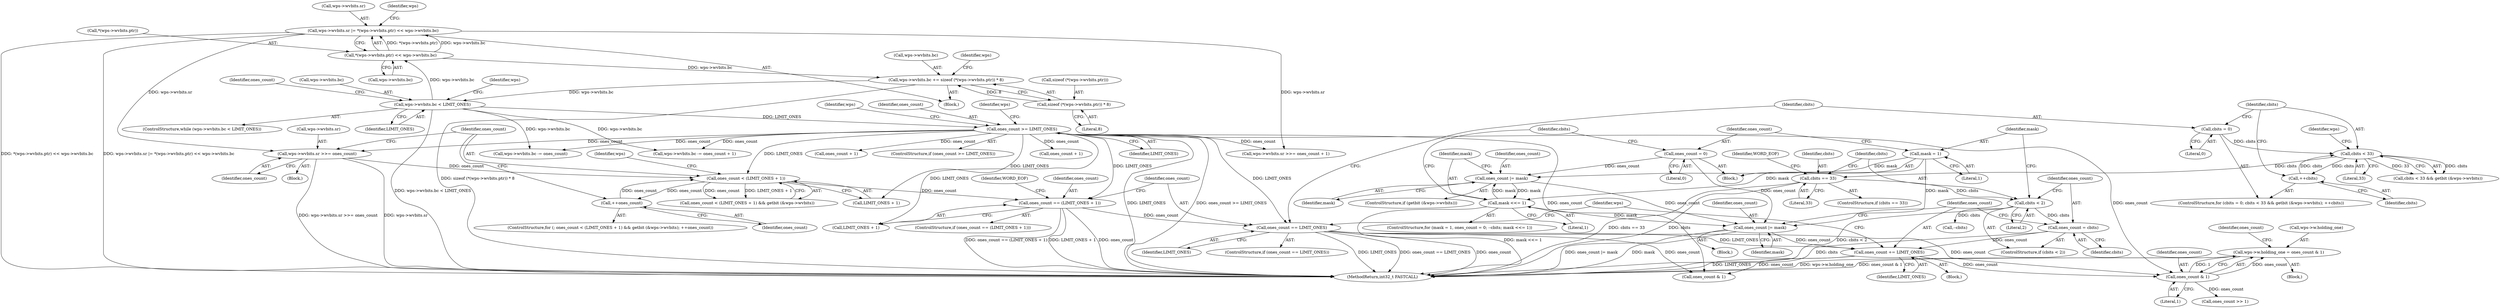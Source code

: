 digraph "0_WavPack_4bc05fc490b66ef2d45b1de26abf1455b486b0dc_0@pointer" {
"1000543" [label="(Call,wps->w.holding_one = ones_count & 1)"];
"1000549" [label="(Call,ones_count & 1)"];
"1000513" [label="(Call,ones_count += LIMIT_ONES)"];
"1000452" [label="(Call,ones_count == LIMIT_ONES)"];
"1000444" [label="(Call,ones_count == (LIMIT_ONES + 1))"];
"1000431" [label="(Call,ones_count < (LIMIT_ONES + 1))"];
"1000422" [label="(Call,wps->wvbits.sr >>= ones_count)"];
"1000369" [label="(Call,wps->wvbits.sr |= *(wps->wvbits.ptr) << wps->wvbits.bc)"];
"1000375" [label="(Call,*(wps->wvbits.ptr) << wps->wvbits.bc)"];
"1000343" [label="(Call,wps->wvbits.bc < LIMIT_ONES)"];
"1000387" [label="(Call,wps->wvbits.bc += sizeof (*(wps->wvbits.ptr)) * 8)"];
"1000393" [label="(Call,sizeof (*(wps->wvbits.ptr)) * 8)"];
"1000411" [label="(Call,ones_count >= LIMIT_ONES)"];
"1000441" [label="(Call,++ones_count)"];
"1000510" [label="(Call,ones_count |= mask)"];
"1000493" [label="(Call,ones_count = 0)"];
"1000507" [label="(Call,ones_count |= mask)"];
"1000498" [label="(Call,mask <<= 1)"];
"1000490" [label="(Call,mask = 1)"];
"1000483" [label="(Call,ones_count = cbits)"];
"1000480" [label="(Call,cbits < 2)"];
"1000474" [label="(Call,cbits == 33)"];
"1000463" [label="(Call,cbits < 33)"];
"1000459" [label="(Call,cbits = 0)"];
"1000471" [label="(Call,++cbits)"];
"1000342" [label="(ControlStructure,while (wps->wvbits.bc < LIMIT_ONES))"];
"1000498" [label="(Call,mask <<= 1)"];
"1000412" [label="(Identifier,ones_count)"];
"1000343" [label="(Call,wps->wvbits.bc < LIMIT_ONES)"];
"1000369" [label="(Call,wps->wvbits.sr |= *(wps->wvbits.ptr) << wps->wvbits.bc)"];
"1000518" [label="(Call,wps->wvbits.bc -= ones_count + 1)"];
"1000474" [label="(Call,cbits == 33)"];
"1000404" [label="(Identifier,ones_count)"];
"1000458" [label="(ControlStructure,for (cbits = 0; cbits < 33 && getbit (&wps->wvbits); ++cbits))"];
"1000514" [label="(Identifier,ones_count)"];
"1000446" [label="(Call,LIMIT_ONES + 1)"];
"1000453" [label="(Identifier,ones_count)"];
"1000481" [label="(Identifier,cbits)"];
"1000450" [label="(Identifier,WORD_EOF)"];
"1000508" [label="(Identifier,ones_count)"];
"1000382" [label="(Call,wps->wvbits.bc)"];
"1000432" [label="(Identifier,ones_count)"];
"1000491" [label="(Identifier,mask)"];
"1000475" [label="(Identifier,cbits)"];
"1000422" [label="(Call,wps->wvbits.sr >>= ones_count)"];
"1000501" [label="(ControlStructure,if (getbit (&wps->wvbits)))"];
"1000476" [label="(Literal,33)"];
"1000533" [label="(Call,ones_count + 1)"];
"1000463" [label="(Call,cbits < 33)"];
"1000497" [label="(Identifier,cbits)"];
"1000489" [label="(Block,)"];
"1000462" [label="(Call,cbits < 33 && getbit (&wps->wvbits))"];
"1000415" [label="(Call,wps->wvbits.bc -= ones_count)"];
"1000480" [label="(Call,cbits < 2)"];
"1000442" [label="(Identifier,ones_count)"];
"1000451" [label="(ControlStructure,if (ones_count == LIMIT_ONES))"];
"1000460" [label="(Identifier,cbits)"];
"1000393" [label="(Call,sizeof (*(wps->wvbits.ptr)) * 8)"];
"1000492" [label="(Literal,1)"];
"1000551" [label="(Literal,1)"];
"1000510" [label="(Call,ones_count |= mask)"];
"1000521" [label="(Identifier,wps)"];
"1000479" [label="(ControlStructure,if (cbits < 2))"];
"1000350" [label="(Block,)"];
"1000496" [label="(Call,--cbits)"];
"1000388" [label="(Call,wps->wvbits.bc)"];
"1000375" [label="(Call,*(wps->wvbits.ptr) << wps->wvbits.bc)"];
"1000433" [label="(Call,LIMIT_ONES + 1)"];
"1000499" [label="(Identifier,mask)"];
"1000413" [label="(Identifier,LIMIT_ONES)"];
"1000429" [label="(ControlStructure,for (; ones_count < (LIMIT_ONES + 1) && getbit (&wps->wvbits); ++ones_count))"];
"1000494" [label="(Identifier,ones_count)"];
"1000485" [label="(Identifier,cbits)"];
"1000452" [label="(Call,ones_count == LIMIT_ONES)"];
"1000376" [label="(Call,*(wps->wvbits.ptr))"];
"1000471" [label="(Call,++cbits)"];
"1000459" [label="(Call,cbits = 0)"];
"1000469" [label="(Identifier,wps)"];
"1000488" [label="(ControlStructure,for (mask = 1, ones_count = 0; --cbits; mask <<= 1))"];
"1000461" [label="(Literal,0)"];
"1000455" [label="(Block,)"];
"1000346" [label="(Identifier,wps)"];
"1000387" [label="(Call,wps->wvbits.bc += sizeof (*(wps->wvbits.ptr)) * 8)"];
"1000829" [label="(MethodReturn,int32_t FASTCALL)"];
"1000567" [label="(Call,ones_count & 1)"];
"1000465" [label="(Literal,33)"];
"1000414" [label="(Block,)"];
"1000418" [label="(Identifier,wps)"];
"1000344" [label="(Call,wps->wvbits.bc)"];
"1000524" [label="(Call,ones_count + 1)"];
"1000423" [label="(Call,wps->wvbits.sr)"];
"1000349" [label="(Identifier,LIMIT_ONES)"];
"1000464" [label="(Identifier,cbits)"];
"1000473" [label="(ControlStructure,if (cbits == 33))"];
"1000484" [label="(Identifier,ones_count)"];
"1000482" [label="(Literal,2)"];
"1000454" [label="(Identifier,LIMIT_ONES)"];
"1000356" [label="(Identifier,wps)"];
"1000370" [label="(Call,wps->wvbits.sr)"];
"1000553" [label="(Identifier,ones_count)"];
"1000441" [label="(Call,++ones_count)"];
"1000549" [label="(Call,ones_count & 1)"];
"1000507" [label="(Call,ones_count |= mask)"];
"1000555" [label="(Call,ones_count >> 1)"];
"1000401" [label="(Literal,8)"];
"1000444" [label="(Call,ones_count == (LIMIT_ONES + 1))"];
"1000500" [label="(Literal,1)"];
"1000390" [label="(Identifier,wps)"];
"1000512" [label="(Identifier,mask)"];
"1000511" [label="(Identifier,ones_count)"];
"1000490" [label="(Call,mask = 1)"];
"1000445" [label="(Identifier,ones_count)"];
"1000410" [label="(ControlStructure,if (ones_count >= LIMIT_ONES))"];
"1000487" [label="(Block,)"];
"1000495" [label="(Literal,0)"];
"1000483" [label="(Call,ones_count = cbits)"];
"1000394" [label="(Call,sizeof (*(wps->wvbits.ptr)))"];
"1000478" [label="(Identifier,WORD_EOF)"];
"1000513" [label="(Call,ones_count += LIMIT_ONES)"];
"1000543" [label="(Call,wps->w.holding_one = ones_count & 1)"];
"1000515" [label="(Identifier,LIMIT_ONES)"];
"1000542" [label="(Block,)"];
"1000527" [label="(Call,wps->wvbits.sr >>= ones_count + 1)"];
"1000493" [label="(Call,ones_count = 0)"];
"1000443" [label="(ControlStructure,if (ones_count == (LIMIT_ONES + 1)))"];
"1000544" [label="(Call,wps->w.holding_one)"];
"1000431" [label="(Call,ones_count < (LIMIT_ONES + 1))"];
"1000472" [label="(Identifier,cbits)"];
"1000539" [label="(Identifier,wps)"];
"1000509" [label="(Identifier,mask)"];
"1000550" [label="(Identifier,ones_count)"];
"1000411" [label="(Call,ones_count >= LIMIT_ONES)"];
"1000428" [label="(Identifier,ones_count)"];
"1000430" [label="(Call,ones_count < (LIMIT_ONES + 1) && getbit (&wps->wvbits))"];
"1000439" [label="(Identifier,wps)"];
"1000543" -> "1000542"  [label="AST: "];
"1000543" -> "1000549"  [label="CFG: "];
"1000544" -> "1000543"  [label="AST: "];
"1000549" -> "1000543"  [label="AST: "];
"1000553" -> "1000543"  [label="CFG: "];
"1000543" -> "1000829"  [label="DDG: wps->w.holding_one"];
"1000543" -> "1000829"  [label="DDG: ones_count & 1"];
"1000549" -> "1000543"  [label="DDG: ones_count"];
"1000549" -> "1000543"  [label="DDG: 1"];
"1000549" -> "1000551"  [label="CFG: "];
"1000550" -> "1000549"  [label="AST: "];
"1000551" -> "1000549"  [label="AST: "];
"1000513" -> "1000549"  [label="DDG: ones_count"];
"1000452" -> "1000549"  [label="DDG: ones_count"];
"1000411" -> "1000549"  [label="DDG: ones_count"];
"1000549" -> "1000555"  [label="DDG: ones_count"];
"1000513" -> "1000455"  [label="AST: "];
"1000513" -> "1000515"  [label="CFG: "];
"1000514" -> "1000513"  [label="AST: "];
"1000515" -> "1000513"  [label="AST: "];
"1000539" -> "1000513"  [label="CFG: "];
"1000513" -> "1000829"  [label="DDG: LIMIT_ONES"];
"1000452" -> "1000513"  [label="DDG: LIMIT_ONES"];
"1000510" -> "1000513"  [label="DDG: ones_count"];
"1000483" -> "1000513"  [label="DDG: ones_count"];
"1000513" -> "1000567"  [label="DDG: ones_count"];
"1000452" -> "1000451"  [label="AST: "];
"1000452" -> "1000454"  [label="CFG: "];
"1000453" -> "1000452"  [label="AST: "];
"1000454" -> "1000452"  [label="AST: "];
"1000460" -> "1000452"  [label="CFG: "];
"1000539" -> "1000452"  [label="CFG: "];
"1000452" -> "1000829"  [label="DDG: ones_count == LIMIT_ONES"];
"1000452" -> "1000829"  [label="DDG: ones_count"];
"1000452" -> "1000829"  [label="DDG: LIMIT_ONES"];
"1000444" -> "1000452"  [label="DDG: ones_count"];
"1000411" -> "1000452"  [label="DDG: LIMIT_ONES"];
"1000452" -> "1000567"  [label="DDG: ones_count"];
"1000444" -> "1000443"  [label="AST: "];
"1000444" -> "1000446"  [label="CFG: "];
"1000445" -> "1000444"  [label="AST: "];
"1000446" -> "1000444"  [label="AST: "];
"1000450" -> "1000444"  [label="CFG: "];
"1000453" -> "1000444"  [label="CFG: "];
"1000444" -> "1000829"  [label="DDG: LIMIT_ONES + 1"];
"1000444" -> "1000829"  [label="DDG: ones_count"];
"1000444" -> "1000829"  [label="DDG: ones_count == (LIMIT_ONES + 1)"];
"1000431" -> "1000444"  [label="DDG: ones_count"];
"1000411" -> "1000444"  [label="DDG: LIMIT_ONES"];
"1000431" -> "1000430"  [label="AST: "];
"1000431" -> "1000433"  [label="CFG: "];
"1000432" -> "1000431"  [label="AST: "];
"1000433" -> "1000431"  [label="AST: "];
"1000439" -> "1000431"  [label="CFG: "];
"1000430" -> "1000431"  [label="CFG: "];
"1000431" -> "1000430"  [label="DDG: ones_count"];
"1000431" -> "1000430"  [label="DDG: LIMIT_ONES + 1"];
"1000422" -> "1000431"  [label="DDG: ones_count"];
"1000441" -> "1000431"  [label="DDG: ones_count"];
"1000411" -> "1000431"  [label="DDG: LIMIT_ONES"];
"1000431" -> "1000441"  [label="DDG: ones_count"];
"1000422" -> "1000414"  [label="AST: "];
"1000422" -> "1000428"  [label="CFG: "];
"1000423" -> "1000422"  [label="AST: "];
"1000428" -> "1000422"  [label="AST: "];
"1000432" -> "1000422"  [label="CFG: "];
"1000422" -> "1000829"  [label="DDG: wps->wvbits.sr"];
"1000422" -> "1000829"  [label="DDG: wps->wvbits.sr >>= ones_count"];
"1000369" -> "1000422"  [label="DDG: wps->wvbits.sr"];
"1000411" -> "1000422"  [label="DDG: ones_count"];
"1000369" -> "1000350"  [label="AST: "];
"1000369" -> "1000375"  [label="CFG: "];
"1000370" -> "1000369"  [label="AST: "];
"1000375" -> "1000369"  [label="AST: "];
"1000390" -> "1000369"  [label="CFG: "];
"1000369" -> "1000829"  [label="DDG: wps->wvbits.sr |= *(wps->wvbits.ptr) << wps->wvbits.bc"];
"1000369" -> "1000829"  [label="DDG: *(wps->wvbits.ptr) << wps->wvbits.bc"];
"1000375" -> "1000369"  [label="DDG: *(wps->wvbits.ptr)"];
"1000375" -> "1000369"  [label="DDG: wps->wvbits.bc"];
"1000369" -> "1000527"  [label="DDG: wps->wvbits.sr"];
"1000375" -> "1000382"  [label="CFG: "];
"1000376" -> "1000375"  [label="AST: "];
"1000382" -> "1000375"  [label="AST: "];
"1000343" -> "1000375"  [label="DDG: wps->wvbits.bc"];
"1000375" -> "1000387"  [label="DDG: wps->wvbits.bc"];
"1000343" -> "1000342"  [label="AST: "];
"1000343" -> "1000349"  [label="CFG: "];
"1000344" -> "1000343"  [label="AST: "];
"1000349" -> "1000343"  [label="AST: "];
"1000356" -> "1000343"  [label="CFG: "];
"1000404" -> "1000343"  [label="CFG: "];
"1000343" -> "1000829"  [label="DDG: wps->wvbits.bc < LIMIT_ONES"];
"1000387" -> "1000343"  [label="DDG: wps->wvbits.bc"];
"1000343" -> "1000411"  [label="DDG: LIMIT_ONES"];
"1000343" -> "1000415"  [label="DDG: wps->wvbits.bc"];
"1000343" -> "1000518"  [label="DDG: wps->wvbits.bc"];
"1000387" -> "1000350"  [label="AST: "];
"1000387" -> "1000393"  [label="CFG: "];
"1000388" -> "1000387"  [label="AST: "];
"1000393" -> "1000387"  [label="AST: "];
"1000346" -> "1000387"  [label="CFG: "];
"1000387" -> "1000829"  [label="DDG: sizeof (*(wps->wvbits.ptr)) * 8"];
"1000393" -> "1000387"  [label="DDG: 8"];
"1000393" -> "1000401"  [label="CFG: "];
"1000394" -> "1000393"  [label="AST: "];
"1000401" -> "1000393"  [label="AST: "];
"1000411" -> "1000410"  [label="AST: "];
"1000411" -> "1000413"  [label="CFG: "];
"1000412" -> "1000411"  [label="AST: "];
"1000413" -> "1000411"  [label="AST: "];
"1000418" -> "1000411"  [label="CFG: "];
"1000521" -> "1000411"  [label="CFG: "];
"1000411" -> "1000829"  [label="DDG: ones_count >= LIMIT_ONES"];
"1000411" -> "1000829"  [label="DDG: LIMIT_ONES"];
"1000411" -> "1000415"  [label="DDG: ones_count"];
"1000411" -> "1000433"  [label="DDG: LIMIT_ONES"];
"1000411" -> "1000446"  [label="DDG: LIMIT_ONES"];
"1000411" -> "1000518"  [label="DDG: ones_count"];
"1000411" -> "1000524"  [label="DDG: ones_count"];
"1000411" -> "1000527"  [label="DDG: ones_count"];
"1000411" -> "1000533"  [label="DDG: ones_count"];
"1000411" -> "1000567"  [label="DDG: ones_count"];
"1000441" -> "1000429"  [label="AST: "];
"1000441" -> "1000442"  [label="CFG: "];
"1000442" -> "1000441"  [label="AST: "];
"1000432" -> "1000441"  [label="CFG: "];
"1000510" -> "1000487"  [label="AST: "];
"1000510" -> "1000512"  [label="CFG: "];
"1000511" -> "1000510"  [label="AST: "];
"1000512" -> "1000510"  [label="AST: "];
"1000514" -> "1000510"  [label="CFG: "];
"1000510" -> "1000829"  [label="DDG: mask"];
"1000510" -> "1000829"  [label="DDG: ones_count |= mask"];
"1000493" -> "1000510"  [label="DDG: ones_count"];
"1000507" -> "1000510"  [label="DDG: ones_count"];
"1000498" -> "1000510"  [label="DDG: mask"];
"1000490" -> "1000510"  [label="DDG: mask"];
"1000493" -> "1000489"  [label="AST: "];
"1000493" -> "1000495"  [label="CFG: "];
"1000494" -> "1000493"  [label="AST: "];
"1000495" -> "1000493"  [label="AST: "];
"1000497" -> "1000493"  [label="CFG: "];
"1000493" -> "1000507"  [label="DDG: ones_count"];
"1000507" -> "1000501"  [label="AST: "];
"1000507" -> "1000509"  [label="CFG: "];
"1000508" -> "1000507"  [label="AST: "];
"1000509" -> "1000507"  [label="AST: "];
"1000499" -> "1000507"  [label="CFG: "];
"1000507" -> "1000498"  [label="DDG: mask"];
"1000498" -> "1000507"  [label="DDG: mask"];
"1000490" -> "1000507"  [label="DDG: mask"];
"1000498" -> "1000488"  [label="AST: "];
"1000498" -> "1000500"  [label="CFG: "];
"1000499" -> "1000498"  [label="AST: "];
"1000500" -> "1000498"  [label="AST: "];
"1000497" -> "1000498"  [label="CFG: "];
"1000498" -> "1000829"  [label="DDG: mask <<= 1"];
"1000490" -> "1000498"  [label="DDG: mask"];
"1000490" -> "1000489"  [label="AST: "];
"1000490" -> "1000492"  [label="CFG: "];
"1000491" -> "1000490"  [label="AST: "];
"1000492" -> "1000490"  [label="AST: "];
"1000494" -> "1000490"  [label="CFG: "];
"1000483" -> "1000479"  [label="AST: "];
"1000483" -> "1000485"  [label="CFG: "];
"1000484" -> "1000483"  [label="AST: "];
"1000485" -> "1000483"  [label="AST: "];
"1000514" -> "1000483"  [label="CFG: "];
"1000483" -> "1000829"  [label="DDG: cbits"];
"1000480" -> "1000483"  [label="DDG: cbits"];
"1000480" -> "1000479"  [label="AST: "];
"1000480" -> "1000482"  [label="CFG: "];
"1000481" -> "1000480"  [label="AST: "];
"1000482" -> "1000480"  [label="AST: "];
"1000484" -> "1000480"  [label="CFG: "];
"1000491" -> "1000480"  [label="CFG: "];
"1000480" -> "1000829"  [label="DDG: cbits < 2"];
"1000474" -> "1000480"  [label="DDG: cbits"];
"1000480" -> "1000496"  [label="DDG: cbits"];
"1000474" -> "1000473"  [label="AST: "];
"1000474" -> "1000476"  [label="CFG: "];
"1000475" -> "1000474"  [label="AST: "];
"1000476" -> "1000474"  [label="AST: "];
"1000478" -> "1000474"  [label="CFG: "];
"1000481" -> "1000474"  [label="CFG: "];
"1000474" -> "1000829"  [label="DDG: cbits == 33"];
"1000474" -> "1000829"  [label="DDG: cbits"];
"1000463" -> "1000474"  [label="DDG: cbits"];
"1000463" -> "1000462"  [label="AST: "];
"1000463" -> "1000465"  [label="CFG: "];
"1000464" -> "1000463"  [label="AST: "];
"1000465" -> "1000463"  [label="AST: "];
"1000469" -> "1000463"  [label="CFG: "];
"1000462" -> "1000463"  [label="CFG: "];
"1000463" -> "1000462"  [label="DDG: cbits"];
"1000463" -> "1000462"  [label="DDG: 33"];
"1000459" -> "1000463"  [label="DDG: cbits"];
"1000471" -> "1000463"  [label="DDG: cbits"];
"1000463" -> "1000471"  [label="DDG: cbits"];
"1000459" -> "1000458"  [label="AST: "];
"1000459" -> "1000461"  [label="CFG: "];
"1000460" -> "1000459"  [label="AST: "];
"1000461" -> "1000459"  [label="AST: "];
"1000464" -> "1000459"  [label="CFG: "];
"1000471" -> "1000458"  [label="AST: "];
"1000471" -> "1000472"  [label="CFG: "];
"1000472" -> "1000471"  [label="AST: "];
"1000464" -> "1000471"  [label="CFG: "];
}
